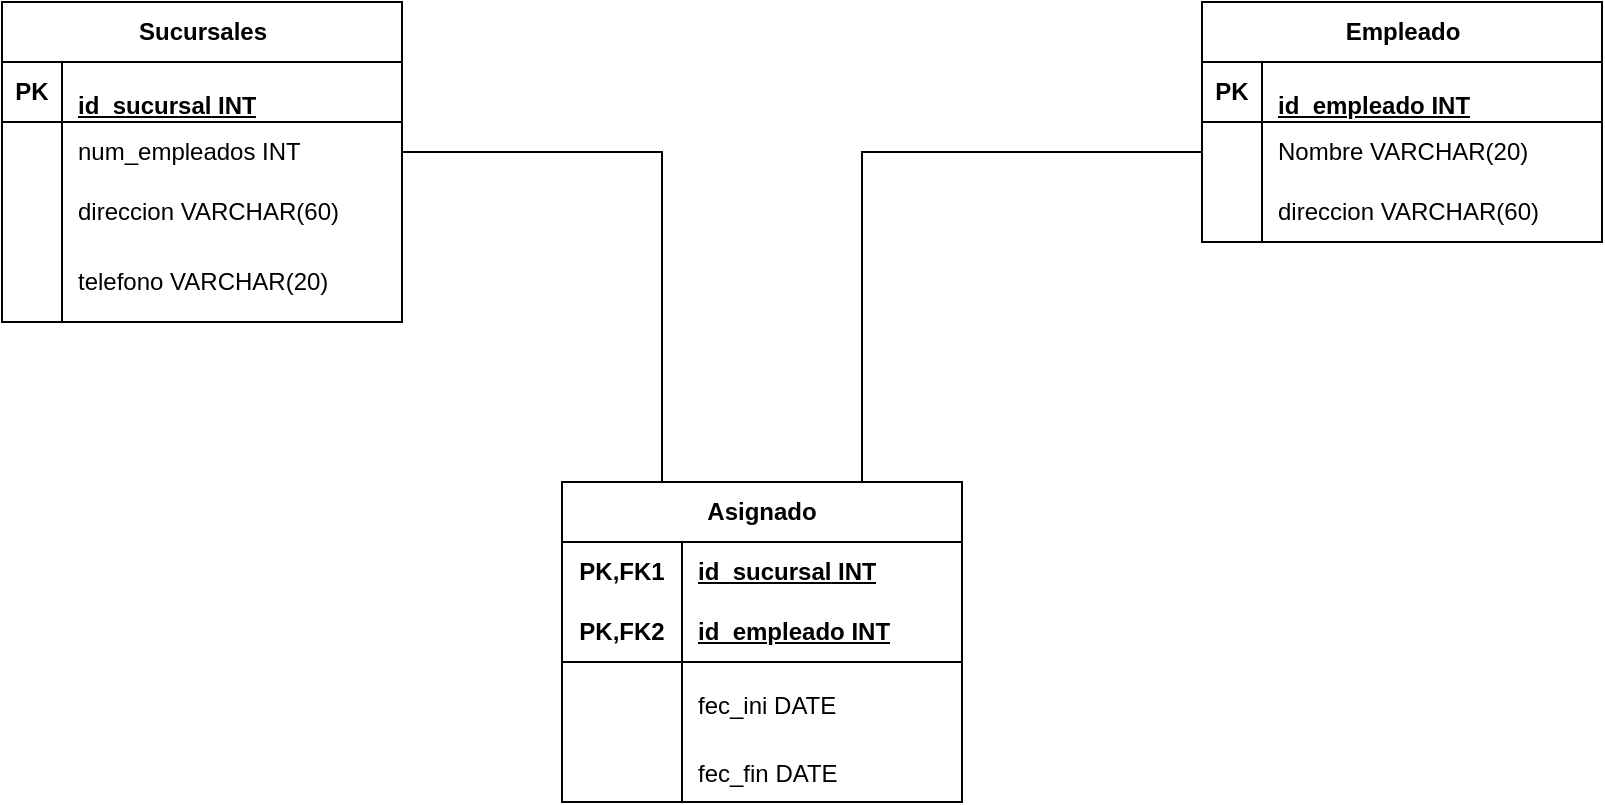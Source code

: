 <mxfile version="22.0.3" type="device">
  <diagram name="Página-1" id="rOUEKY1Q7uhLV72dma9L">
    <mxGraphModel dx="521" dy="661" grid="1" gridSize="10" guides="1" tooltips="1" connect="1" arrows="1" fold="1" page="1" pageScale="1" pageWidth="1169" pageHeight="827" math="0" shadow="0">
      <root>
        <mxCell id="0" />
        <mxCell id="1" parent="0" />
        <mxCell id="Ne4kcmGSYkOqm-HfNevS-1" value="Sucursales" style="shape=table;startSize=30;container=1;collapsible=1;childLayout=tableLayout;fixedRows=1;rowLines=0;fontStyle=1;align=center;resizeLast=1;html=1;" parent="1" vertex="1">
          <mxGeometry x="120" y="160" width="200" height="160" as="geometry" />
        </mxCell>
        <mxCell id="Ne4kcmGSYkOqm-HfNevS-2" value="" style="shape=tableRow;horizontal=0;startSize=0;swimlaneHead=0;swimlaneBody=0;fillColor=none;collapsible=0;dropTarget=0;points=[[0,0.5],[1,0.5]];portConstraint=eastwest;top=0;left=0;right=0;bottom=1;" parent="Ne4kcmGSYkOqm-HfNevS-1" vertex="1">
          <mxGeometry y="30" width="200" height="30" as="geometry" />
        </mxCell>
        <mxCell id="Ne4kcmGSYkOqm-HfNevS-3" value="PK" style="shape=partialRectangle;connectable=0;fillColor=none;top=0;left=0;bottom=0;right=0;fontStyle=1;overflow=hidden;whiteSpace=wrap;html=1;" parent="Ne4kcmGSYkOqm-HfNevS-2" vertex="1">
          <mxGeometry width="30" height="30" as="geometry">
            <mxRectangle width="30" height="30" as="alternateBounds" />
          </mxGeometry>
        </mxCell>
        <mxCell id="Ne4kcmGSYkOqm-HfNevS-4" value="&lt;p style=&quot;margin-bottom: 0cm; text-decoration-line: none;&quot; align=&quot;justify&quot;&gt;&lt;u style=&quot;&quot;&gt;id_sucursal&lt;/u&gt; INT&lt;/p&gt;" style="shape=partialRectangle;connectable=0;fillColor=none;top=0;left=0;bottom=0;right=0;align=left;spacingLeft=6;fontStyle=5;overflow=hidden;whiteSpace=wrap;html=1;" parent="Ne4kcmGSYkOqm-HfNevS-2" vertex="1">
          <mxGeometry x="30" width="170" height="30" as="geometry">
            <mxRectangle width="170" height="30" as="alternateBounds" />
          </mxGeometry>
        </mxCell>
        <mxCell id="Ne4kcmGSYkOqm-HfNevS-5" value="" style="shape=tableRow;horizontal=0;startSize=0;swimlaneHead=0;swimlaneBody=0;fillColor=none;collapsible=0;dropTarget=0;points=[[0,0.5],[1,0.5]];portConstraint=eastwest;top=0;left=0;right=0;bottom=0;" parent="Ne4kcmGSYkOqm-HfNevS-1" vertex="1">
          <mxGeometry y="60" width="200" height="30" as="geometry" />
        </mxCell>
        <mxCell id="Ne4kcmGSYkOqm-HfNevS-6" value="" style="shape=partialRectangle;connectable=0;fillColor=none;top=0;left=0;bottom=0;right=0;editable=1;overflow=hidden;whiteSpace=wrap;html=1;" parent="Ne4kcmGSYkOqm-HfNevS-5" vertex="1">
          <mxGeometry width="30" height="30" as="geometry">
            <mxRectangle width="30" height="30" as="alternateBounds" />
          </mxGeometry>
        </mxCell>
        <mxCell id="Ne4kcmGSYkOqm-HfNevS-7" value="num_empleados INT" style="shape=partialRectangle;connectable=0;fillColor=none;top=0;left=0;bottom=0;right=0;align=left;spacingLeft=6;overflow=hidden;whiteSpace=wrap;html=1;" parent="Ne4kcmGSYkOqm-HfNevS-5" vertex="1">
          <mxGeometry x="30" width="170" height="30" as="geometry">
            <mxRectangle width="170" height="30" as="alternateBounds" />
          </mxGeometry>
        </mxCell>
        <mxCell id="Ne4kcmGSYkOqm-HfNevS-8" value="" style="shape=tableRow;horizontal=0;startSize=0;swimlaneHead=0;swimlaneBody=0;fillColor=none;collapsible=0;dropTarget=0;points=[[0,0.5],[1,0.5]];portConstraint=eastwest;top=0;left=0;right=0;bottom=0;" parent="Ne4kcmGSYkOqm-HfNevS-1" vertex="1">
          <mxGeometry y="90" width="200" height="30" as="geometry" />
        </mxCell>
        <mxCell id="Ne4kcmGSYkOqm-HfNevS-9" value="" style="shape=partialRectangle;connectable=0;fillColor=none;top=0;left=0;bottom=0;right=0;editable=1;overflow=hidden;whiteSpace=wrap;html=1;" parent="Ne4kcmGSYkOqm-HfNevS-8" vertex="1">
          <mxGeometry width="30" height="30" as="geometry">
            <mxRectangle width="30" height="30" as="alternateBounds" />
          </mxGeometry>
        </mxCell>
        <mxCell id="Ne4kcmGSYkOqm-HfNevS-10" value="direccion VARCHAR(60)" style="shape=partialRectangle;connectable=0;fillColor=none;top=0;left=0;bottom=0;right=0;align=left;spacingLeft=6;overflow=hidden;whiteSpace=wrap;html=1;" parent="Ne4kcmGSYkOqm-HfNevS-8" vertex="1">
          <mxGeometry x="30" width="170" height="30" as="geometry">
            <mxRectangle width="170" height="30" as="alternateBounds" />
          </mxGeometry>
        </mxCell>
        <mxCell id="Ne4kcmGSYkOqm-HfNevS-11" value="" style="shape=tableRow;horizontal=0;startSize=0;swimlaneHead=0;swimlaneBody=0;fillColor=none;collapsible=0;dropTarget=0;points=[[0,0.5],[1,0.5]];portConstraint=eastwest;top=0;left=0;right=0;bottom=0;" parent="Ne4kcmGSYkOqm-HfNevS-1" vertex="1">
          <mxGeometry y="120" width="200" height="40" as="geometry" />
        </mxCell>
        <mxCell id="Ne4kcmGSYkOqm-HfNevS-12" value="" style="shape=partialRectangle;connectable=0;fillColor=none;top=0;left=0;bottom=0;right=0;editable=1;overflow=hidden;whiteSpace=wrap;html=1;" parent="Ne4kcmGSYkOqm-HfNevS-11" vertex="1">
          <mxGeometry width="30" height="40" as="geometry">
            <mxRectangle width="30" height="40" as="alternateBounds" />
          </mxGeometry>
        </mxCell>
        <mxCell id="Ne4kcmGSYkOqm-HfNevS-13" value="telefono VARCHAR(20)" style="shape=partialRectangle;connectable=0;fillColor=none;top=0;left=0;bottom=0;right=0;align=left;spacingLeft=6;overflow=hidden;whiteSpace=wrap;html=1;" parent="Ne4kcmGSYkOqm-HfNevS-11" vertex="1">
          <mxGeometry x="30" width="170" height="40" as="geometry">
            <mxRectangle width="170" height="40" as="alternateBounds" />
          </mxGeometry>
        </mxCell>
        <mxCell id="Ne4kcmGSYkOqm-HfNevS-27" value="Empleado" style="shape=table;startSize=30;container=1;collapsible=1;childLayout=tableLayout;fixedRows=1;rowLines=0;fontStyle=1;align=center;resizeLast=1;html=1;" parent="1" vertex="1">
          <mxGeometry x="720" y="160" width="200" height="120" as="geometry">
            <mxRectangle x="720" y="160" width="70" height="30" as="alternateBounds" />
          </mxGeometry>
        </mxCell>
        <mxCell id="Ne4kcmGSYkOqm-HfNevS-28" value="" style="shape=tableRow;horizontal=0;startSize=0;swimlaneHead=0;swimlaneBody=0;fillColor=none;collapsible=0;dropTarget=0;points=[[0,0.5],[1,0.5]];portConstraint=eastwest;top=0;left=0;right=0;bottom=1;" parent="Ne4kcmGSYkOqm-HfNevS-27" vertex="1">
          <mxGeometry y="30" width="200" height="30" as="geometry" />
        </mxCell>
        <mxCell id="Ne4kcmGSYkOqm-HfNevS-29" value="PK" style="shape=partialRectangle;connectable=0;fillColor=none;top=0;left=0;bottom=0;right=0;fontStyle=1;overflow=hidden;whiteSpace=wrap;html=1;" parent="Ne4kcmGSYkOqm-HfNevS-28" vertex="1">
          <mxGeometry width="30" height="30" as="geometry">
            <mxRectangle width="30" height="30" as="alternateBounds" />
          </mxGeometry>
        </mxCell>
        <mxCell id="Ne4kcmGSYkOqm-HfNevS-30" value="&lt;p style=&quot;margin-bottom: 0cm; text-decoration-line: none;&quot; align=&quot;justify&quot;&gt;&lt;u style=&quot;&quot;&gt;id_empleado&lt;/u&gt;&amp;nbsp;INT&lt;/p&gt;" style="shape=partialRectangle;connectable=0;fillColor=none;top=0;left=0;bottom=0;right=0;align=left;spacingLeft=6;fontStyle=5;overflow=hidden;whiteSpace=wrap;html=1;" parent="Ne4kcmGSYkOqm-HfNevS-28" vertex="1">
          <mxGeometry x="30" width="170" height="30" as="geometry">
            <mxRectangle width="170" height="30" as="alternateBounds" />
          </mxGeometry>
        </mxCell>
        <mxCell id="Ne4kcmGSYkOqm-HfNevS-31" value="" style="shape=tableRow;horizontal=0;startSize=0;swimlaneHead=0;swimlaneBody=0;fillColor=none;collapsible=0;dropTarget=0;points=[[0,0.5],[1,0.5]];portConstraint=eastwest;top=0;left=0;right=0;bottom=0;" parent="Ne4kcmGSYkOqm-HfNevS-27" vertex="1">
          <mxGeometry y="60" width="200" height="30" as="geometry" />
        </mxCell>
        <mxCell id="Ne4kcmGSYkOqm-HfNevS-32" value="" style="shape=partialRectangle;connectable=0;fillColor=none;top=0;left=0;bottom=0;right=0;editable=1;overflow=hidden;whiteSpace=wrap;html=1;" parent="Ne4kcmGSYkOqm-HfNevS-31" vertex="1">
          <mxGeometry width="30" height="30" as="geometry">
            <mxRectangle width="30" height="30" as="alternateBounds" />
          </mxGeometry>
        </mxCell>
        <mxCell id="Ne4kcmGSYkOqm-HfNevS-33" value="Nombre VARCHAR(20)" style="shape=partialRectangle;connectable=0;fillColor=none;top=0;left=0;bottom=0;right=0;align=left;spacingLeft=6;overflow=hidden;whiteSpace=wrap;html=1;" parent="Ne4kcmGSYkOqm-HfNevS-31" vertex="1">
          <mxGeometry x="30" width="170" height="30" as="geometry">
            <mxRectangle width="170" height="30" as="alternateBounds" />
          </mxGeometry>
        </mxCell>
        <mxCell id="Ne4kcmGSYkOqm-HfNevS-34" value="" style="shape=tableRow;horizontal=0;startSize=0;swimlaneHead=0;swimlaneBody=0;fillColor=none;collapsible=0;dropTarget=0;points=[[0,0.5],[1,0.5]];portConstraint=eastwest;top=0;left=0;right=0;bottom=0;" parent="Ne4kcmGSYkOqm-HfNevS-27" vertex="1">
          <mxGeometry y="90" width="200" height="30" as="geometry" />
        </mxCell>
        <mxCell id="Ne4kcmGSYkOqm-HfNevS-35" value="" style="shape=partialRectangle;connectable=0;fillColor=none;top=0;left=0;bottom=0;right=0;editable=1;overflow=hidden;whiteSpace=wrap;html=1;" parent="Ne4kcmGSYkOqm-HfNevS-34" vertex="1">
          <mxGeometry width="30" height="30" as="geometry">
            <mxRectangle width="30" height="30" as="alternateBounds" />
          </mxGeometry>
        </mxCell>
        <mxCell id="Ne4kcmGSYkOqm-HfNevS-36" value="direccion VARCHAR(60)" style="shape=partialRectangle;connectable=0;fillColor=none;top=0;left=0;bottom=0;right=0;align=left;spacingLeft=6;overflow=hidden;whiteSpace=wrap;html=1;" parent="Ne4kcmGSYkOqm-HfNevS-34" vertex="1">
          <mxGeometry x="30" width="170" height="30" as="geometry">
            <mxRectangle width="170" height="30" as="alternateBounds" />
          </mxGeometry>
        </mxCell>
        <mxCell id="Ne4kcmGSYkOqm-HfNevS-40" value="Asignado" style="shape=table;startSize=30;container=1;collapsible=1;childLayout=tableLayout;fixedRows=1;rowLines=0;fontStyle=1;align=center;resizeLast=1;html=1;whiteSpace=wrap;" parent="1" vertex="1">
          <mxGeometry x="400" y="400" width="200" height="160" as="geometry" />
        </mxCell>
        <mxCell id="Ne4kcmGSYkOqm-HfNevS-41" value="" style="shape=tableRow;horizontal=0;startSize=0;swimlaneHead=0;swimlaneBody=0;fillColor=none;collapsible=0;dropTarget=0;points=[[0,0.5],[1,0.5]];portConstraint=eastwest;top=0;left=0;right=0;bottom=0;html=1;" parent="Ne4kcmGSYkOqm-HfNevS-40" vertex="1">
          <mxGeometry y="30" width="200" height="30" as="geometry" />
        </mxCell>
        <mxCell id="Ne4kcmGSYkOqm-HfNevS-42" value="PK,FK1" style="shape=partialRectangle;connectable=0;fillColor=none;top=0;left=0;bottom=0;right=0;fontStyle=1;overflow=hidden;html=1;whiteSpace=wrap;" parent="Ne4kcmGSYkOqm-HfNevS-41" vertex="1">
          <mxGeometry width="60" height="30" as="geometry">
            <mxRectangle width="60" height="30" as="alternateBounds" />
          </mxGeometry>
        </mxCell>
        <mxCell id="Ne4kcmGSYkOqm-HfNevS-43" value="&lt;u style=&quot;text-align: justify;&quot;&gt;id_sucursal&lt;/u&gt;&amp;nbsp;INT" style="shape=partialRectangle;connectable=0;fillColor=none;top=0;left=0;bottom=0;right=0;align=left;spacingLeft=6;fontStyle=5;overflow=hidden;html=1;whiteSpace=wrap;" parent="Ne4kcmGSYkOqm-HfNevS-41" vertex="1">
          <mxGeometry x="60" width="140" height="30" as="geometry">
            <mxRectangle width="140" height="30" as="alternateBounds" />
          </mxGeometry>
        </mxCell>
        <mxCell id="Ne4kcmGSYkOqm-HfNevS-44" value="" style="shape=tableRow;horizontal=0;startSize=0;swimlaneHead=0;swimlaneBody=0;fillColor=none;collapsible=0;dropTarget=0;points=[[0,0.5],[1,0.5]];portConstraint=eastwest;top=0;left=0;right=0;bottom=1;html=1;" parent="Ne4kcmGSYkOqm-HfNevS-40" vertex="1">
          <mxGeometry y="60" width="200" height="30" as="geometry" />
        </mxCell>
        <mxCell id="Ne4kcmGSYkOqm-HfNevS-45" value="PK,FK2" style="shape=partialRectangle;connectable=0;fillColor=none;top=0;left=0;bottom=0;right=0;fontStyle=1;overflow=hidden;html=1;whiteSpace=wrap;" parent="Ne4kcmGSYkOqm-HfNevS-44" vertex="1">
          <mxGeometry width="60" height="30" as="geometry">
            <mxRectangle width="60" height="30" as="alternateBounds" />
          </mxGeometry>
        </mxCell>
        <mxCell id="Ne4kcmGSYkOqm-HfNevS-46" value="&lt;u style=&quot;text-align: justify;&quot;&gt;id_empleado&lt;/u&gt;&amp;nbsp;INT" style="shape=partialRectangle;connectable=0;fillColor=none;top=0;left=0;bottom=0;right=0;align=left;spacingLeft=6;fontStyle=5;overflow=hidden;html=1;whiteSpace=wrap;" parent="Ne4kcmGSYkOqm-HfNevS-44" vertex="1">
          <mxGeometry x="60" width="140" height="30" as="geometry">
            <mxRectangle width="140" height="30" as="alternateBounds" />
          </mxGeometry>
        </mxCell>
        <mxCell id="Ne4kcmGSYkOqm-HfNevS-47" value="" style="shape=tableRow;horizontal=0;startSize=0;swimlaneHead=0;swimlaneBody=0;fillColor=none;collapsible=0;dropTarget=0;points=[[0,0.5],[1,0.5]];portConstraint=eastwest;top=0;left=0;right=0;bottom=0;html=1;" parent="Ne4kcmGSYkOqm-HfNevS-40" vertex="1">
          <mxGeometry y="90" width="200" height="30" as="geometry" />
        </mxCell>
        <mxCell id="Ne4kcmGSYkOqm-HfNevS-48" value="" style="shape=partialRectangle;connectable=0;fillColor=none;top=0;left=0;bottom=0;right=0;editable=1;overflow=hidden;html=1;whiteSpace=wrap;" parent="Ne4kcmGSYkOqm-HfNevS-47" vertex="1">
          <mxGeometry width="60" height="30" as="geometry">
            <mxRectangle width="60" height="30" as="alternateBounds" />
          </mxGeometry>
        </mxCell>
        <mxCell id="Ne4kcmGSYkOqm-HfNevS-49" value="&lt;p style=&quot;margin-bottom: 0cm;&quot; align=&quot;justify&quot;&gt;fec_ini DATE&lt;/p&gt;" style="shape=partialRectangle;connectable=0;fillColor=none;top=0;left=0;bottom=0;right=0;align=left;spacingLeft=6;overflow=hidden;html=1;whiteSpace=wrap;" parent="Ne4kcmGSYkOqm-HfNevS-47" vertex="1">
          <mxGeometry x="60" width="140" height="30" as="geometry">
            <mxRectangle width="140" height="30" as="alternateBounds" />
          </mxGeometry>
        </mxCell>
        <mxCell id="Ne4kcmGSYkOqm-HfNevS-50" value="" style="shape=tableRow;horizontal=0;startSize=0;swimlaneHead=0;swimlaneBody=0;fillColor=none;collapsible=0;dropTarget=0;points=[[0,0.5],[1,0.5]];portConstraint=eastwest;top=0;left=0;right=0;bottom=0;html=1;" parent="Ne4kcmGSYkOqm-HfNevS-40" vertex="1">
          <mxGeometry y="120" width="200" height="40" as="geometry" />
        </mxCell>
        <mxCell id="Ne4kcmGSYkOqm-HfNevS-51" value="" style="shape=partialRectangle;connectable=0;fillColor=none;top=0;left=0;bottom=0;right=0;editable=1;overflow=hidden;html=1;whiteSpace=wrap;" parent="Ne4kcmGSYkOqm-HfNevS-50" vertex="1">
          <mxGeometry width="60" height="40" as="geometry">
            <mxRectangle width="60" height="40" as="alternateBounds" />
          </mxGeometry>
        </mxCell>
        <mxCell id="Ne4kcmGSYkOqm-HfNevS-52" value="&lt;p style=&quot;orphans: 0; widows: 0; margin-bottom: 0cm; text-decoration: none&quot; align=&quot;justify&quot;&gt;&lt;span style=&quot;font-weight: normal&quot;&gt;fec_fin DATE&lt;/span&gt;&lt;/p&gt;" style="shape=partialRectangle;connectable=0;fillColor=none;top=0;left=0;bottom=0;right=0;align=left;spacingLeft=6;overflow=hidden;html=1;whiteSpace=wrap;" parent="Ne4kcmGSYkOqm-HfNevS-50" vertex="1">
          <mxGeometry x="60" width="140" height="40" as="geometry">
            <mxRectangle width="140" height="40" as="alternateBounds" />
          </mxGeometry>
        </mxCell>
        <mxCell id="Ne4kcmGSYkOqm-HfNevS-54" value="" style="endArrow=none;html=1;rounded=0;exitX=0.25;exitY=0;exitDx=0;exitDy=0;entryX=1;entryY=0.5;entryDx=0;entryDy=0;" parent="1" source="Ne4kcmGSYkOqm-HfNevS-40" target="Ne4kcmGSYkOqm-HfNevS-5" edge="1">
          <mxGeometry relative="1" as="geometry">
            <mxPoint x="450" y="360" as="sourcePoint" />
            <mxPoint x="610" y="360" as="targetPoint" />
            <Array as="points">
              <mxPoint x="450" y="235" />
            </Array>
          </mxGeometry>
        </mxCell>
        <mxCell id="Ne4kcmGSYkOqm-HfNevS-55" value="" style="endArrow=none;html=1;rounded=0;exitX=0.75;exitY=0;exitDx=0;exitDy=0;entryX=0;entryY=0.5;entryDx=0;entryDy=0;" parent="1" source="Ne4kcmGSYkOqm-HfNevS-40" target="Ne4kcmGSYkOqm-HfNevS-31" edge="1">
          <mxGeometry relative="1" as="geometry">
            <mxPoint x="450" y="360" as="sourcePoint" />
            <mxPoint x="610" y="360" as="targetPoint" />
            <Array as="points">
              <mxPoint x="550" y="235" />
            </Array>
          </mxGeometry>
        </mxCell>
      </root>
    </mxGraphModel>
  </diagram>
</mxfile>
